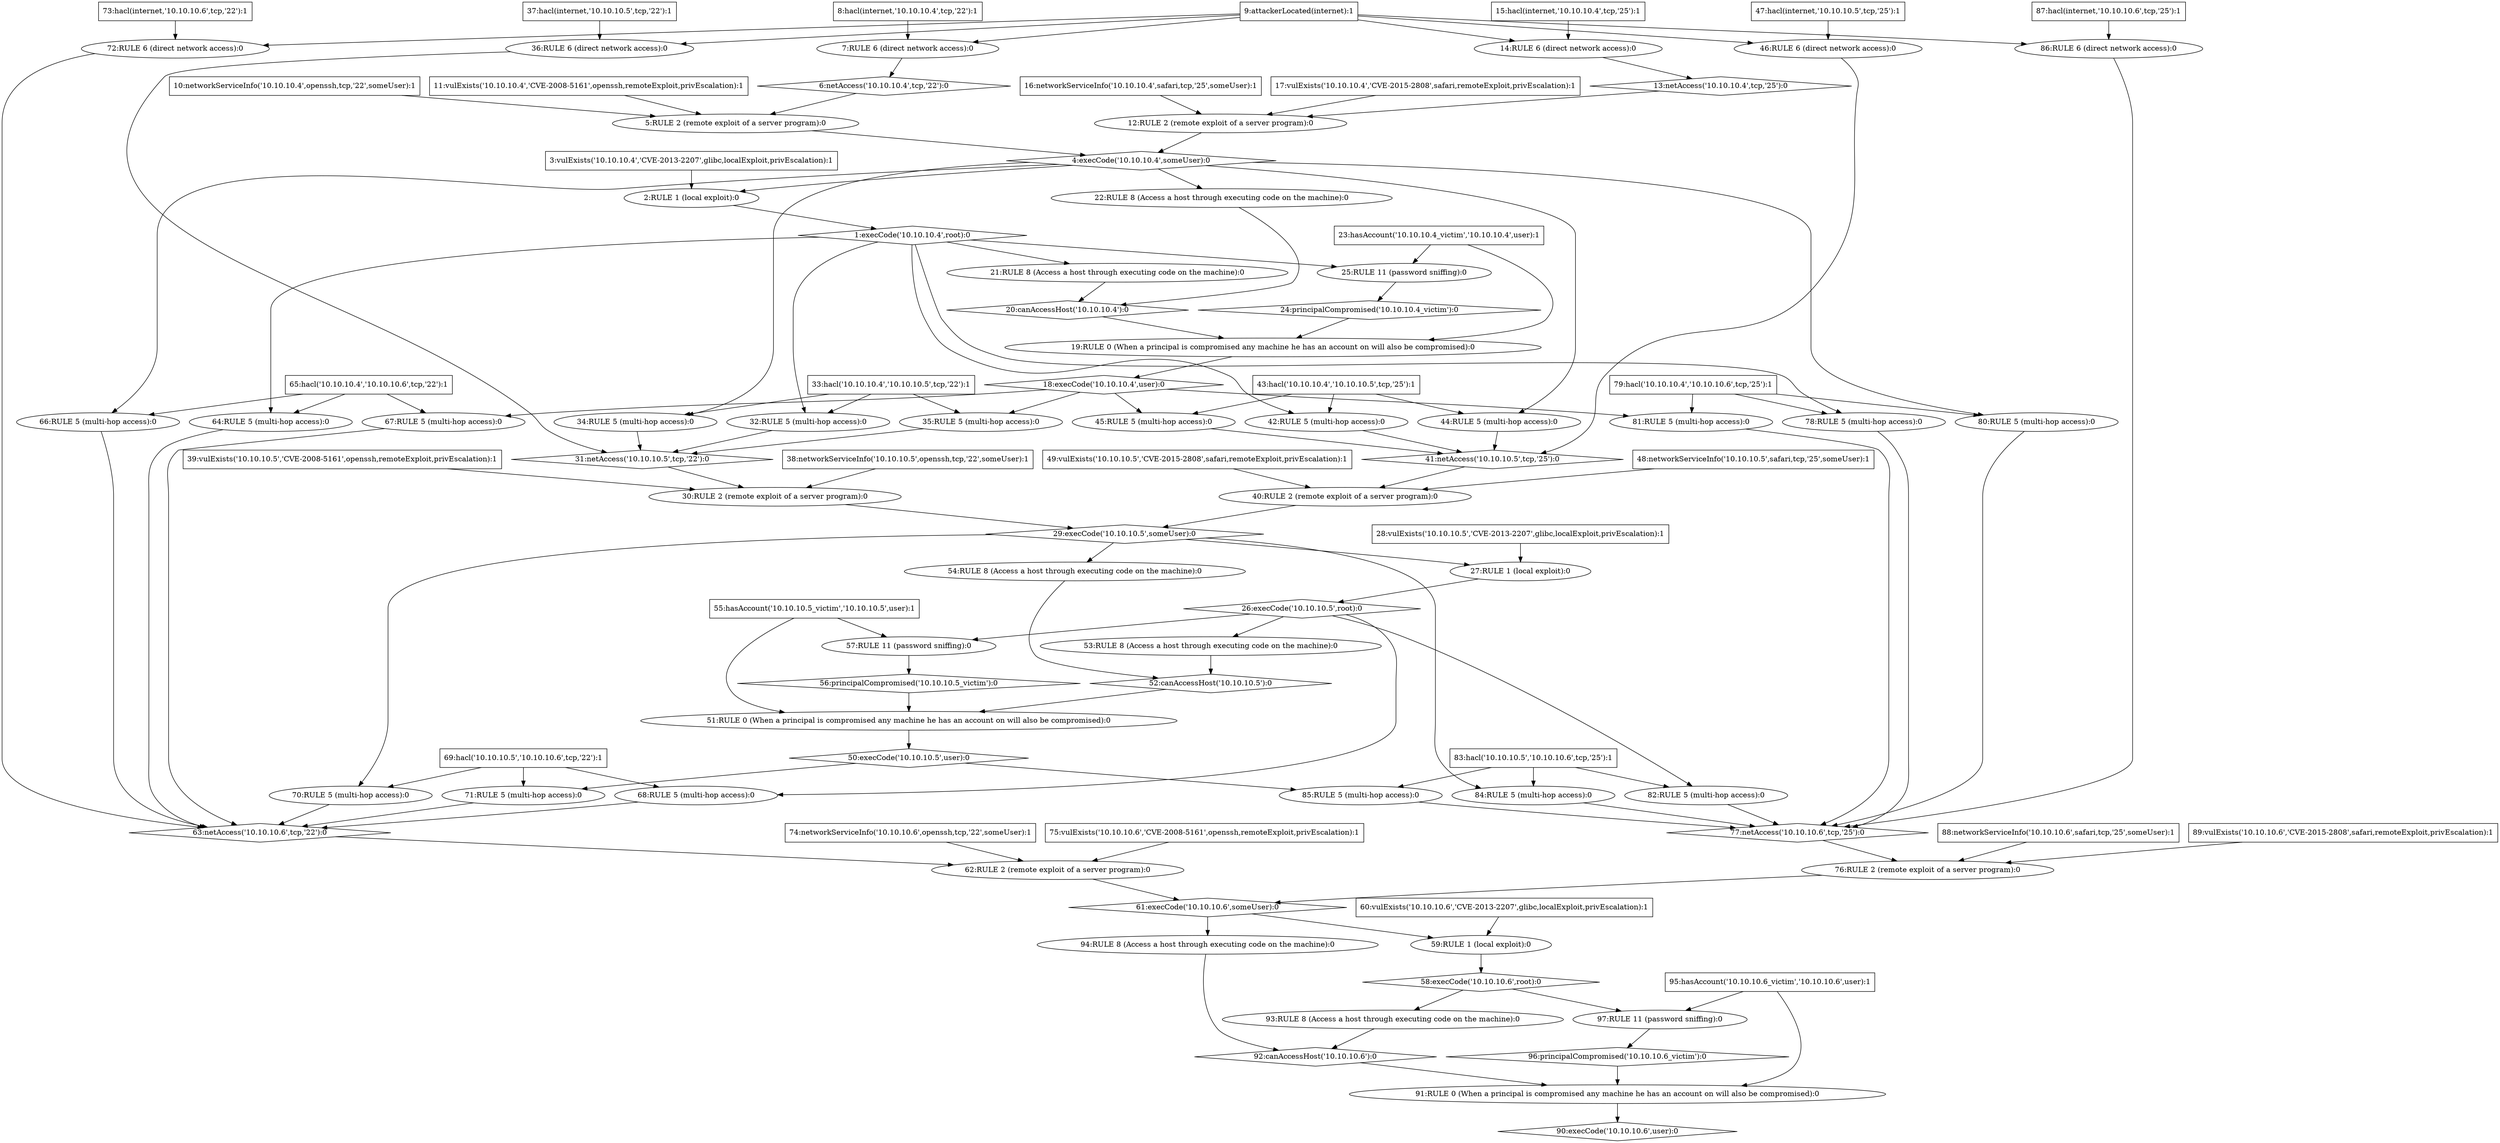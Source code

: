 digraph G {
	1 [label="1:execCode('10.10.10.4',root):0",shape=diamond];
	2 [label="2:RULE 1 (local exploit):0",shape=ellipse];
	3 [label="3:vulExists('10.10.10.4','CVE-2013-2207',glibc,localExploit,privEscalation):1",shape=box];
	4 [label="4:execCode('10.10.10.4',someUser):0",shape=diamond];
	5 [label="5:RULE 2 (remote exploit of a server program):0",shape=ellipse];
	6 [label="6:netAccess('10.10.10.4',tcp,'22'):0",shape=diamond];
	7 [label="7:RULE 6 (direct network access):0",shape=ellipse];
	8 [label="8:hacl(internet,'10.10.10.4',tcp,'22'):1",shape=box];
	9 [label="9:attackerLocated(internet):1",shape=box];
	10 [label="10:networkServiceInfo('10.10.10.4',openssh,tcp,'22',someUser):1",shape=box];
	11 [label="11:vulExists('10.10.10.4','CVE-2008-5161',openssh,remoteExploit,privEscalation):1",shape=box];
	12 [label="12:RULE 2 (remote exploit of a server program):0",shape=ellipse];
	13 [label="13:netAccess('10.10.10.4',tcp,'25'):0",shape=diamond];
	14 [label="14:RULE 6 (direct network access):0",shape=ellipse];
	15 [label="15:hacl(internet,'10.10.10.4',tcp,'25'):1",shape=box];
	16 [label="16:networkServiceInfo('10.10.10.4',safari,tcp,'25',someUser):1",shape=box];
	17 [label="17:vulExists('10.10.10.4','CVE-2015-2808',safari,remoteExploit,privEscalation):1",shape=box];
	18 [label="18:execCode('10.10.10.4',user):0",shape=diamond];
	19 [label="19:RULE 0 (When a principal is compromised any machine he has an account on will also be compromised):0",shape=ellipse];
	20 [label="20:canAccessHost('10.10.10.4'):0",shape=diamond];
	21 [label="21:RULE 8 (Access a host through executing code on the machine):0",shape=ellipse];
	22 [label="22:RULE 8 (Access a host through executing code on the machine):0",shape=ellipse];
	23 [label="23:hasAccount('10.10.10.4_victim','10.10.10.4',user):1",shape=box];
	24 [label="24:principalCompromised('10.10.10.4_victim'):0",shape=diamond];
	25 [label="25:RULE 11 (password sniffing):0",shape=ellipse];
	26 [label="26:execCode('10.10.10.5',root):0",shape=diamond];
	27 [label="27:RULE 1 (local exploit):0",shape=ellipse];
	28 [label="28:vulExists('10.10.10.5','CVE-2013-2207',glibc,localExploit,privEscalation):1",shape=box];
	29 [label="29:execCode('10.10.10.5',someUser):0",shape=diamond];
	30 [label="30:RULE 2 (remote exploit of a server program):0",shape=ellipse];
	31 [label="31:netAccess('10.10.10.5',tcp,'22'):0",shape=diamond];
	32 [label="32:RULE 5 (multi-hop access):0",shape=ellipse];
	33 [label="33:hacl('10.10.10.4','10.10.10.5',tcp,'22'):1",shape=box];
	34 [label="34:RULE 5 (multi-hop access):0",shape=ellipse];
	35 [label="35:RULE 5 (multi-hop access):0",shape=ellipse];
	36 [label="36:RULE 6 (direct network access):0",shape=ellipse];
	37 [label="37:hacl(internet,'10.10.10.5',tcp,'22'):1",shape=box];
	38 [label="38:networkServiceInfo('10.10.10.5',openssh,tcp,'22',someUser):1",shape=box];
	39 [label="39:vulExists('10.10.10.5','CVE-2008-5161',openssh,remoteExploit,privEscalation):1",shape=box];
	40 [label="40:RULE 2 (remote exploit of a server program):0",shape=ellipse];
	41 [label="41:netAccess('10.10.10.5',tcp,'25'):0",shape=diamond];
	42 [label="42:RULE 5 (multi-hop access):0",shape=ellipse];
	43 [label="43:hacl('10.10.10.4','10.10.10.5',tcp,'25'):1",shape=box];
	44 [label="44:RULE 5 (multi-hop access):0",shape=ellipse];
	45 [label="45:RULE 5 (multi-hop access):0",shape=ellipse];
	46 [label="46:RULE 6 (direct network access):0",shape=ellipse];
	47 [label="47:hacl(internet,'10.10.10.5',tcp,'25'):1",shape=box];
	48 [label="48:networkServiceInfo('10.10.10.5',safari,tcp,'25',someUser):1",shape=box];
	49 [label="49:vulExists('10.10.10.5','CVE-2015-2808',safari,remoteExploit,privEscalation):1",shape=box];
	50 [label="50:execCode('10.10.10.5',user):0",shape=diamond];
	51 [label="51:RULE 0 (When a principal is compromised any machine he has an account on will also be compromised):0",shape=ellipse];
	52 [label="52:canAccessHost('10.10.10.5'):0",shape=diamond];
	53 [label="53:RULE 8 (Access a host through executing code on the machine):0",shape=ellipse];
	54 [label="54:RULE 8 (Access a host through executing code on the machine):0",shape=ellipse];
	55 [label="55:hasAccount('10.10.10.5_victim','10.10.10.5',user):1",shape=box];
	56 [label="56:principalCompromised('10.10.10.5_victim'):0",shape=diamond];
	57 [label="57:RULE 11 (password sniffing):0",shape=ellipse];
	58 [label="58:execCode('10.10.10.6',root):0",shape=diamond];
	59 [label="59:RULE 1 (local exploit):0",shape=ellipse];
	60 [label="60:vulExists('10.10.10.6','CVE-2013-2207',glibc,localExploit,privEscalation):1",shape=box];
	61 [label="61:execCode('10.10.10.6',someUser):0",shape=diamond];
	62 [label="62:RULE 2 (remote exploit of a server program):0",shape=ellipse];
	63 [label="63:netAccess('10.10.10.6',tcp,'22'):0",shape=diamond];
	64 [label="64:RULE 5 (multi-hop access):0",shape=ellipse];
	65 [label="65:hacl('10.10.10.4','10.10.10.6',tcp,'22'):1",shape=box];
	66 [label="66:RULE 5 (multi-hop access):0",shape=ellipse];
	67 [label="67:RULE 5 (multi-hop access):0",shape=ellipse];
	68 [label="68:RULE 5 (multi-hop access):0",shape=ellipse];
	69 [label="69:hacl('10.10.10.5','10.10.10.6',tcp,'22'):1",shape=box];
	70 [label="70:RULE 5 (multi-hop access):0",shape=ellipse];
	71 [label="71:RULE 5 (multi-hop access):0",shape=ellipse];
	72 [label="72:RULE 6 (direct network access):0",shape=ellipse];
	73 [label="73:hacl(internet,'10.10.10.6',tcp,'22'):1",shape=box];
	74 [label="74:networkServiceInfo('10.10.10.6',openssh,tcp,'22',someUser):1",shape=box];
	75 [label="75:vulExists('10.10.10.6','CVE-2008-5161',openssh,remoteExploit,privEscalation):1",shape=box];
	76 [label="76:RULE 2 (remote exploit of a server program):0",shape=ellipse];
	77 [label="77:netAccess('10.10.10.6',tcp,'25'):0",shape=diamond];
	78 [label="78:RULE 5 (multi-hop access):0",shape=ellipse];
	79 [label="79:hacl('10.10.10.4','10.10.10.6',tcp,'25'):1",shape=box];
	80 [label="80:RULE 5 (multi-hop access):0",shape=ellipse];
	81 [label="81:RULE 5 (multi-hop access):0",shape=ellipse];
	82 [label="82:RULE 5 (multi-hop access):0",shape=ellipse];
	83 [label="83:hacl('10.10.10.5','10.10.10.6',tcp,'25'):1",shape=box];
	84 [label="84:RULE 5 (multi-hop access):0",shape=ellipse];
	85 [label="85:RULE 5 (multi-hop access):0",shape=ellipse];
	86 [label="86:RULE 6 (direct network access):0",shape=ellipse];
	87 [label="87:hacl(internet,'10.10.10.6',tcp,'25'):1",shape=box];
	88 [label="88:networkServiceInfo('10.10.10.6',safari,tcp,'25',someUser):1",shape=box];
	89 [label="89:vulExists('10.10.10.6','CVE-2015-2808',safari,remoteExploit,privEscalation):1",shape=box];
	90 [label="90:execCode('10.10.10.6',user):0",shape=diamond];
	91 [label="91:RULE 0 (When a principal is compromised any machine he has an account on will also be compromised):0",shape=ellipse];
	92 [label="92:canAccessHost('10.10.10.6'):0",shape=diamond];
	93 [label="93:RULE 8 (Access a host through executing code on the machine):0",shape=ellipse];
	94 [label="94:RULE 8 (Access a host through executing code on the machine):0",shape=ellipse];
	95 [label="95:hasAccount('10.10.10.6_victim','10.10.10.6',user):1",shape=box];
	96 [label="96:principalCompromised('10.10.10.6_victim'):0",shape=diamond];
	97 [label="97:RULE 11 (password sniffing):0",shape=ellipse];
	3 -> 	2;
	8 -> 	7;
	9 -> 	7;
	7 -> 	6;
	6 -> 	5;
	10 -> 	5;
	11 -> 	5;
	5 -> 	4;
	15 -> 	14;
	9 -> 	14;
	14 -> 	13;
	13 -> 	12;
	16 -> 	12;
	17 -> 	12;
	12 -> 	4;
	4 -> 	2;
	2 -> 	1;
	1 -> 	21;
	21 -> 	20;
	4 -> 	22;
	22 -> 	20;
	20 -> 	19;
	23 -> 	19;
	1 -> 	25;
	23 -> 	25;
	25 -> 	24;
	24 -> 	19;
	19 -> 	18;
	28 -> 	27;
	33 -> 	32;
	1 -> 	32;
	32 -> 	31;
	33 -> 	34;
	4 -> 	34;
	34 -> 	31;
	33 -> 	35;
	18 -> 	35;
	35 -> 	31;
	37 -> 	36;
	9 -> 	36;
	36 -> 	31;
	31 -> 	30;
	38 -> 	30;
	39 -> 	30;
	30 -> 	29;
	43 -> 	42;
	1 -> 	42;
	42 -> 	41;
	43 -> 	44;
	4 -> 	44;
	44 -> 	41;
	43 -> 	45;
	18 -> 	45;
	45 -> 	41;
	47 -> 	46;
	9 -> 	46;
	46 -> 	41;
	41 -> 	40;
	48 -> 	40;
	49 -> 	40;
	40 -> 	29;
	29 -> 	27;
	27 -> 	26;
	26 -> 	53;
	53 -> 	52;
	29 -> 	54;
	54 -> 	52;
	52 -> 	51;
	55 -> 	51;
	26 -> 	57;
	55 -> 	57;
	57 -> 	56;
	56 -> 	51;
	51 -> 	50;
	60 -> 	59;
	65 -> 	64;
	1 -> 	64;
	64 -> 	63;
	65 -> 	66;
	4 -> 	66;
	66 -> 	63;
	65 -> 	67;
	18 -> 	67;
	67 -> 	63;
	69 -> 	68;
	26 -> 	68;
	68 -> 	63;
	69 -> 	70;
	29 -> 	70;
	70 -> 	63;
	69 -> 	71;
	50 -> 	71;
	71 -> 	63;
	73 -> 	72;
	9 -> 	72;
	72 -> 	63;
	63 -> 	62;
	74 -> 	62;
	75 -> 	62;
	62 -> 	61;
	79 -> 	78;
	1 -> 	78;
	78 -> 	77;
	79 -> 	80;
	4 -> 	80;
	80 -> 	77;
	79 -> 	81;
	18 -> 	81;
	81 -> 	77;
	83 -> 	82;
	26 -> 	82;
	82 -> 	77;
	83 -> 	84;
	29 -> 	84;
	84 -> 	77;
	83 -> 	85;
	50 -> 	85;
	85 -> 	77;
	87 -> 	86;
	9 -> 	86;
	86 -> 	77;
	77 -> 	76;
	88 -> 	76;
	89 -> 	76;
	76 -> 	61;
	61 -> 	59;
	59 -> 	58;
	58 -> 	93;
	93 -> 	92;
	61 -> 	94;
	94 -> 	92;
	92 -> 	91;
	95 -> 	91;
	58 -> 	97;
	95 -> 	97;
	97 -> 	96;
	96 -> 	91;
	91 -> 	90;
}
